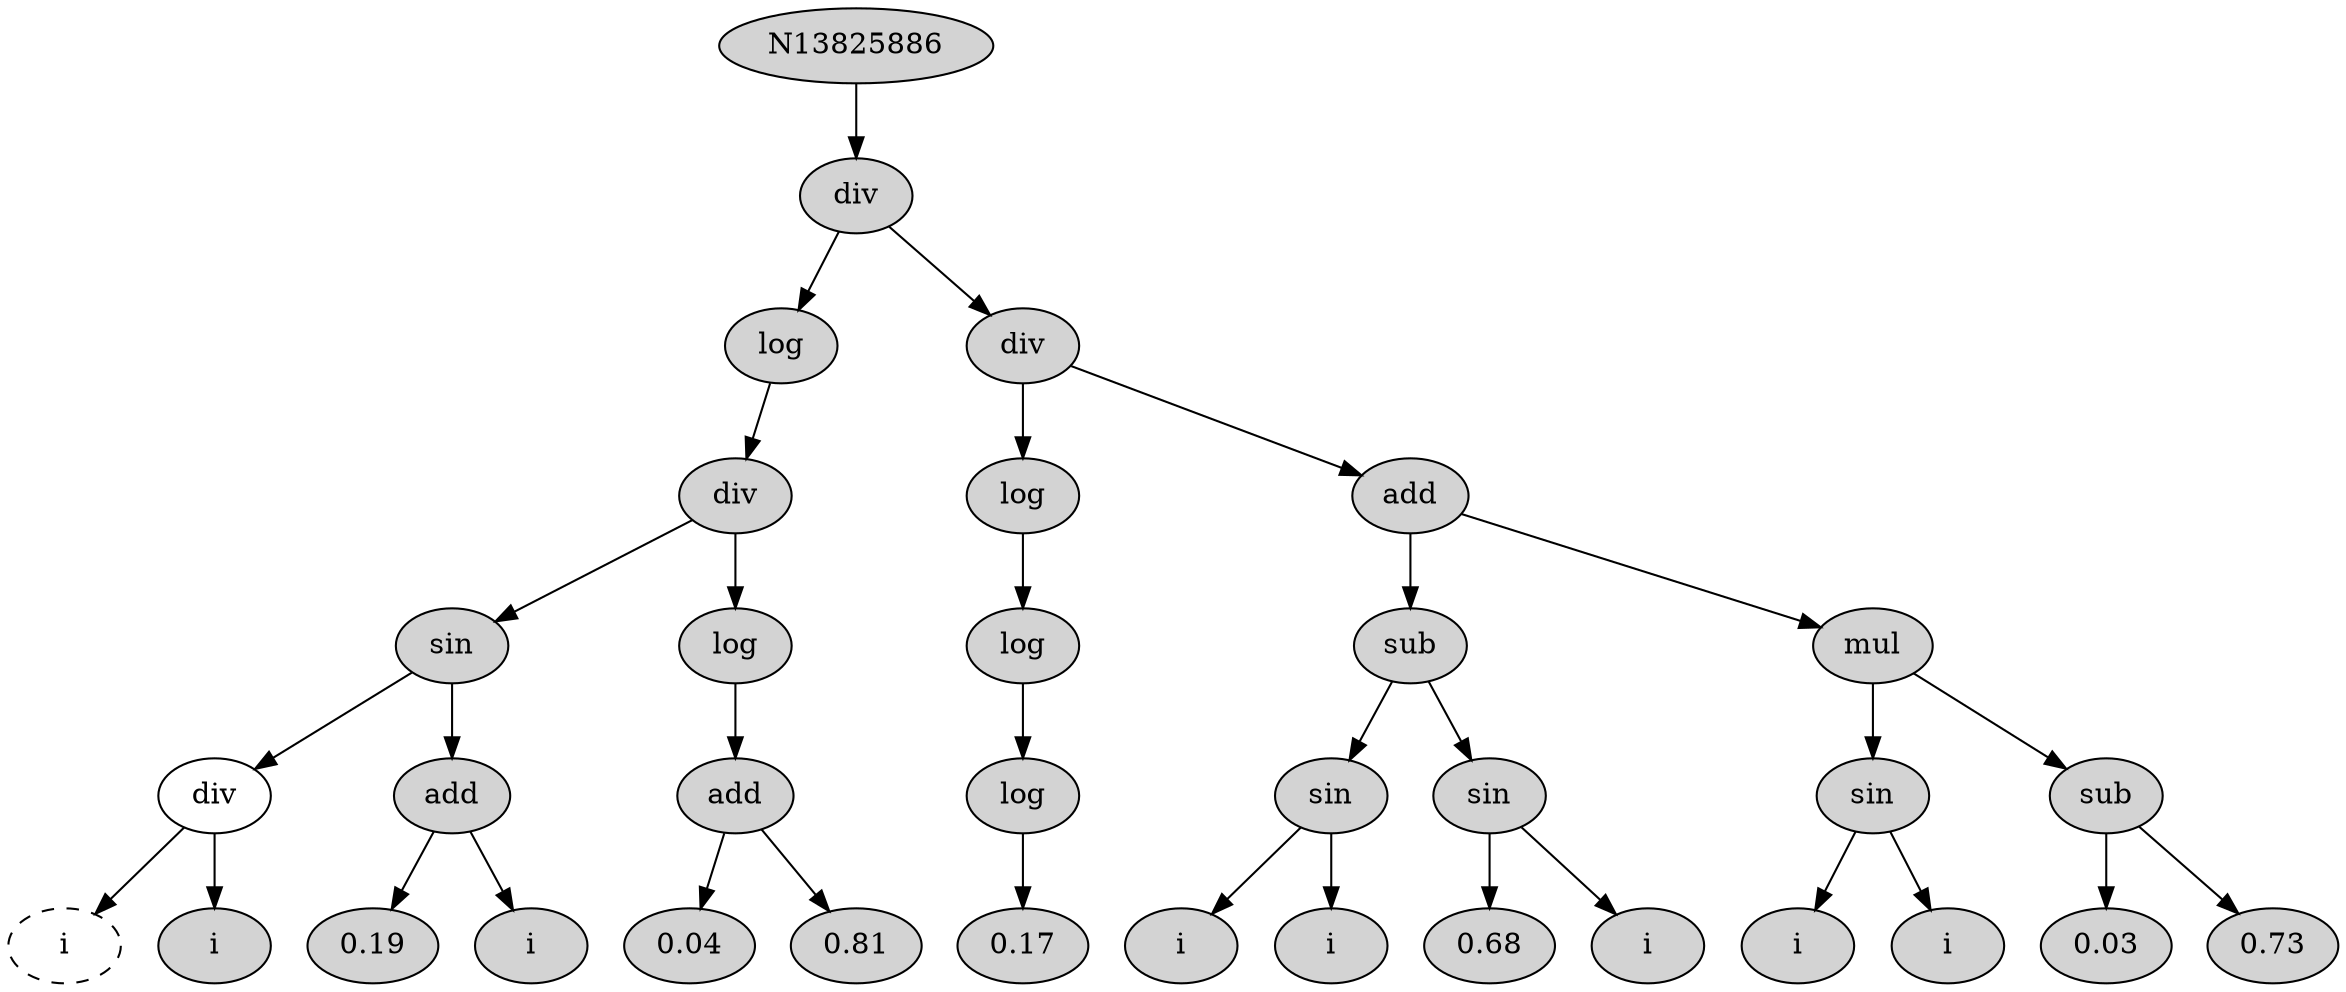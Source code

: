  digraph G13825886 {
N13825886[ style="filled"  label="N13825886"];
N13825886 -> N13825887;
N13825887[ style="filled"  label="div"];
N13825887 -> N13825888;
N13825888[ style="filled"  label="log"];
N13825888 -> N13825889;
N13825889[ style="filled"  label="div"];
N13825889 -> N13825890;
N13825890[ style="filled"  label="sin"];
N13825890 -> N13825891;
N13825891[ style="solid"  label="div"];
N13825891 -> N13825928;
N13825928[ style="dashed"  label="i"];
N13825891 -> N13825893;
N13825893[ style="filled"  label="i"];
N13825890 -> N13825894;
N13825894[ style="filled"  label="add"];
N13825894 -> N13825895;
N13825895[ style="filled"  label="0.19"];
N13825894 -> N13825896;
N13825896[ style="filled"  label="i"];
N13825889 -> N13825897;
N13825897[ style="filled"  label="log"];
N13825897 -> N13825898;
N13825898[ style="filled"  label="add"];
N13825898 -> N13825899;
N13825899[ style="filled"  label="0.04"];
N13825898 -> N13825900;
N13825900[ style="filled"  label="0.81"];
N13825887 -> N13825901;
N13825901[ style="filled"  label="div"];
N13825901 -> N13825902;
N13825902[ style="filled"  label="log"];
N13825902 -> N13825903;
N13825903[ style="filled"  label="log"];
N13825903 -> N13825904;
N13825904[ style="filled"  label="log"];
N13825904 -> N13825905;
N13825905[ style="filled"  label="0.17"];
N13825901 -> N13825906;
N13825906[ style="filled"  label="add"];
N13825906 -> N13825907;
N13825907[ style="filled"  label="sub"];
N13825907 -> N13825908;
N13825908[ style="filled"  label="sin"];
N13825908 -> N13825909;
N13825909[ style="filled"  label="i"];
N13825908 -> N13825910;
N13825910[ style="filled"  label="i"];
N13825907 -> N13825911;
N13825911[ style="filled"  label="sin"];
N13825911 -> N13825912;
N13825912[ style="filled"  label="0.68"];
N13825911 -> N13825913;
N13825913[ style="filled"  label="i"];
N13825906 -> N13825914;
N13825914[ style="filled"  label="mul"];
N13825914 -> N13825915;
N13825915[ style="filled"  label="sin"];
N13825915 -> N13825916;
N13825916[ style="filled"  label="i"];
N13825915 -> N13825917;
N13825917[ style="filled"  label="i"];
N13825914 -> N13825918;
N13825918[ style="filled"  label="sub"];
N13825918 -> N13825919;
N13825919[ style="filled"  label="0.03"];
N13825918 -> N13825920;
N13825920[ style="filled"  label="0.73"];
}
